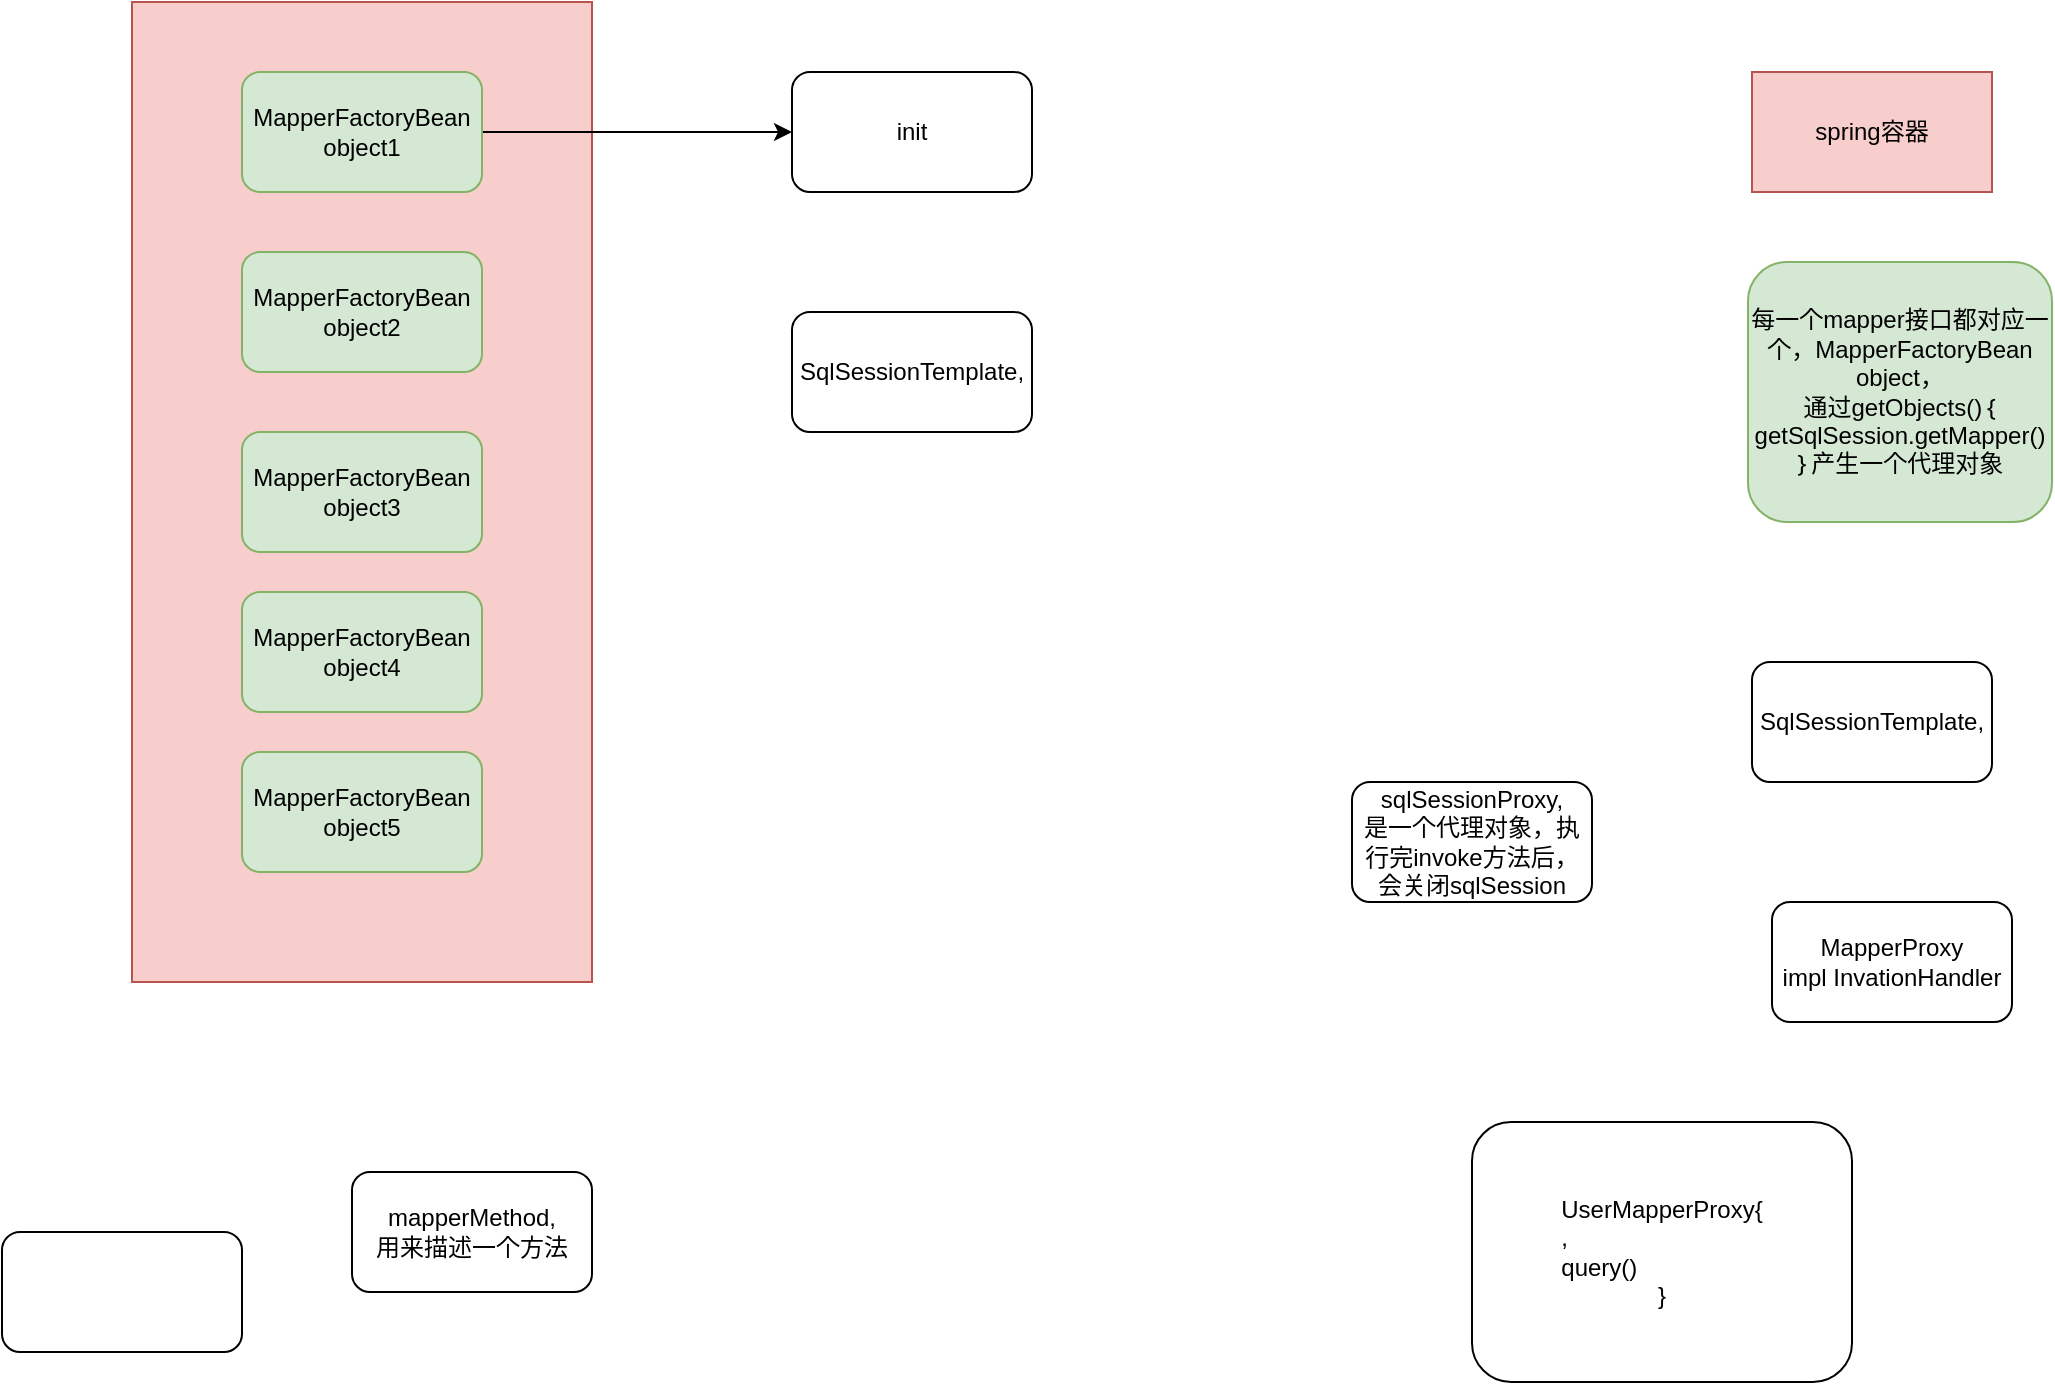 <mxfile version="14.0.1" type="github">
  <diagram id="i4KYgiebfwat7C1hVrY_" name="第 1 页">
    <mxGraphModel dx="1354" dy="475" grid="1" gridSize="10" guides="1" tooltips="1" connect="1" arrows="1" fold="1" page="1" pageScale="1" pageWidth="827" pageHeight="1169" math="0" shadow="0">
      <root>
        <mxCell id="0" />
        <mxCell id="1" parent="0" />
        <mxCell id="KpY1hoOAe1zwFHPsv5PR-1" value="" style="rounded=0;whiteSpace=wrap;html=1;fillColor=#f8cecc;strokeColor=#b85450;" parent="1" vertex="1">
          <mxGeometry x="100" y="75" width="230" height="490" as="geometry" />
        </mxCell>
        <mxCell id="sIb3lXgmJXXaX1wp9RCB-4" style="edgeStyle=orthogonalEdgeStyle;rounded=0;orthogonalLoop=1;jettySize=auto;html=1;" edge="1" parent="1" source="KpY1hoOAe1zwFHPsv5PR-3" target="sIb3lXgmJXXaX1wp9RCB-2">
          <mxGeometry relative="1" as="geometry" />
        </mxCell>
        <mxCell id="KpY1hoOAe1zwFHPsv5PR-3" value="MapperFactoryBean&lt;br&gt;object1" style="rounded=1;whiteSpace=wrap;html=1;fillColor=#d5e8d4;strokeColor=#82b366;" parent="1" vertex="1">
          <mxGeometry x="155" y="110" width="120" height="60" as="geometry" />
        </mxCell>
        <mxCell id="KpY1hoOAe1zwFHPsv5PR-4" value="MapperFactoryBean&lt;br&gt;object2" style="rounded=1;whiteSpace=wrap;html=1;fillColor=#d5e8d4;strokeColor=#82b366;" parent="1" vertex="1">
          <mxGeometry x="155" y="200" width="120" height="60" as="geometry" />
        </mxCell>
        <mxCell id="KpY1hoOAe1zwFHPsv5PR-5" value="MapperFactoryBean&lt;br&gt;object3" style="rounded=1;whiteSpace=wrap;html=1;fillColor=#d5e8d4;strokeColor=#82b366;" parent="1" vertex="1">
          <mxGeometry x="155" y="290" width="120" height="60" as="geometry" />
        </mxCell>
        <mxCell id="KpY1hoOAe1zwFHPsv5PR-6" value="MapperFactoryBean&lt;br&gt;object4" style="rounded=1;whiteSpace=wrap;html=1;fillColor=#d5e8d4;strokeColor=#82b366;" parent="1" vertex="1">
          <mxGeometry x="155" y="370" width="120" height="60" as="geometry" />
        </mxCell>
        <mxCell id="KpY1hoOAe1zwFHPsv5PR-7" value="MapperFactoryBean&lt;br&gt;object5" style="rounded=1;whiteSpace=wrap;html=1;fillColor=#d5e8d4;strokeColor=#82b366;" parent="1" vertex="1">
          <mxGeometry x="155" y="450" width="120" height="60" as="geometry" />
        </mxCell>
        <mxCell id="KpY1hoOAe1zwFHPsv5PR-8" value="spring容器" style="rounded=0;whiteSpace=wrap;html=1;fillColor=#f8cecc;strokeColor=#b85450;" parent="1" vertex="1">
          <mxGeometry x="910" y="110" width="120" height="60" as="geometry" />
        </mxCell>
        <mxCell id="KpY1hoOAe1zwFHPsv5PR-9" value="每一个mapper接口都对应一个，MapperFactoryBean&lt;br&gt;object，&lt;br&gt;通过getObjects()｛&lt;br&gt;getSqlSession.getMapper()&lt;br&gt;｝产生一个代理对象" style="rounded=1;whiteSpace=wrap;html=1;fillColor=#d5e8d4;strokeColor=#82b366;" parent="1" vertex="1">
          <mxGeometry x="908" y="205" width="152" height="130" as="geometry" />
        </mxCell>
        <mxCell id="KpY1hoOAe1zwFHPsv5PR-10" value="SqlSessionTemplate,&lt;br&gt;" style="rounded=1;whiteSpace=wrap;html=1;" parent="1" vertex="1">
          <mxGeometry x="910" y="405" width="120" height="60" as="geometry" />
        </mxCell>
        <mxCell id="KpY1hoOAe1zwFHPsv5PR-11" value="MapperProxy&lt;br&gt;impl InvationHandler" style="rounded=1;whiteSpace=wrap;html=1;" parent="1" vertex="1">
          <mxGeometry x="920" y="525" width="120" height="60" as="geometry" />
        </mxCell>
        <mxCell id="KpY1hoOAe1zwFHPsv5PR-12" value="UserMapperProxy{&lt;br&gt;&lt;div style=&quot;text-align: left&quot;&gt;&lt;span&gt;,&lt;/span&gt;&lt;/div&gt;&lt;div style=&quot;text-align: left&quot;&gt;&lt;span&gt;query()&lt;/span&gt;&lt;/div&gt;}" style="rounded=1;whiteSpace=wrap;html=1;" parent="1" vertex="1">
          <mxGeometry x="770" y="635" width="190" height="130" as="geometry" />
        </mxCell>
        <mxCell id="KpY1hoOAe1zwFHPsv5PR-13" value="mapperMethod,&lt;br&gt;用来描述一个方法" style="rounded=1;whiteSpace=wrap;html=1;" parent="1" vertex="1">
          <mxGeometry x="210" y="660" width="120" height="60" as="geometry" />
        </mxCell>
        <mxCell id="KpY1hoOAe1zwFHPsv5PR-14" value="sqlSessionProxy,&lt;br&gt;是一个代理对象，执行完invoke方法后，会关闭sqlSession" style="rounded=1;whiteSpace=wrap;html=1;" parent="1" vertex="1">
          <mxGeometry x="710" y="465" width="120" height="60" as="geometry" />
        </mxCell>
        <mxCell id="KpY1hoOAe1zwFHPsv5PR-15" value="" style="rounded=1;whiteSpace=wrap;html=1;" parent="1" vertex="1">
          <mxGeometry x="35" y="690" width="120" height="60" as="geometry" />
        </mxCell>
        <mxCell id="sIb3lXgmJXXaX1wp9RCB-2" value="init" style="rounded=1;whiteSpace=wrap;html=1;" vertex="1" parent="1">
          <mxGeometry x="430" y="110" width="120" height="60" as="geometry" />
        </mxCell>
        <mxCell id="sIb3lXgmJXXaX1wp9RCB-3" value="SqlSessionTemplate,&lt;br&gt;" style="rounded=1;whiteSpace=wrap;html=1;" vertex="1" parent="1">
          <mxGeometry x="430" y="230" width="120" height="60" as="geometry" />
        </mxCell>
      </root>
    </mxGraphModel>
  </diagram>
</mxfile>
